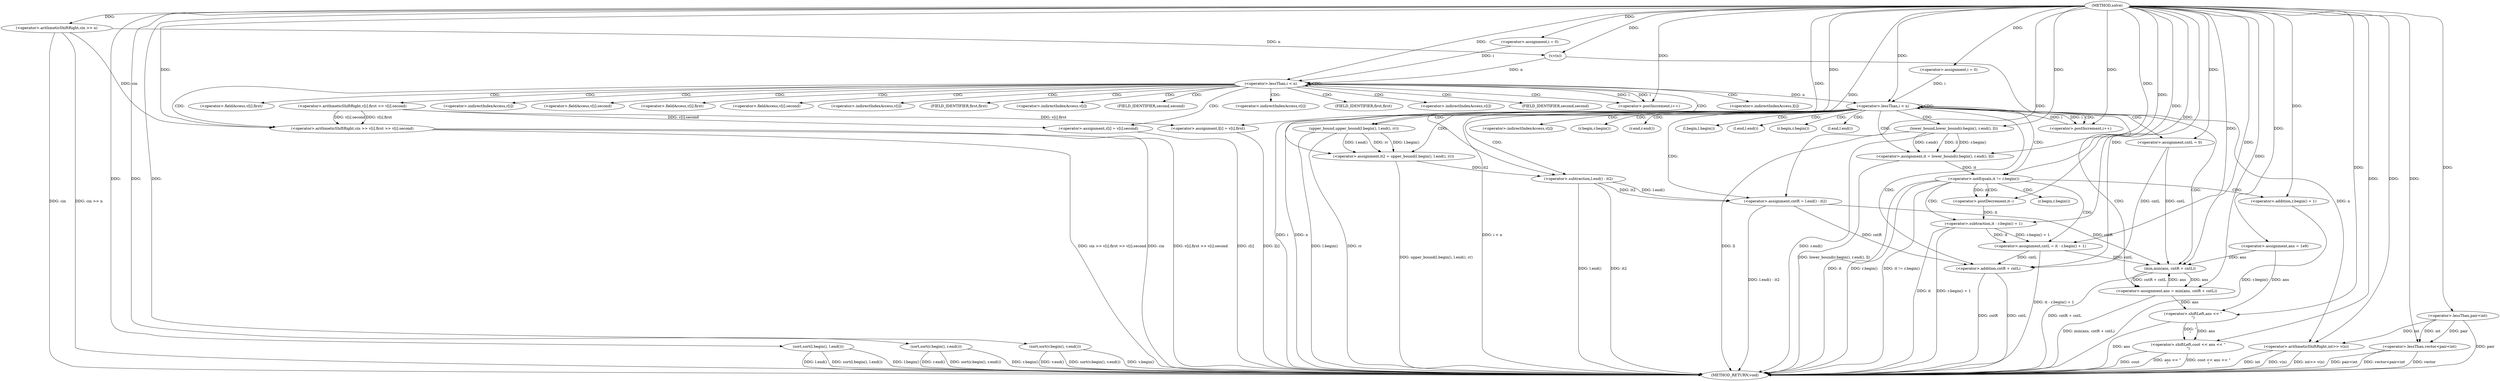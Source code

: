 digraph "solve" {  
"1000102" [label = "(METHOD,solve)" ]
"1000239" [label = "(METHOD_RETURN,void)" ]
"1000105" [label = "(<operator>.arithmeticShiftRight,cin >> n)" ]
"1000162" [label = "(sort,sort(l.begin(), l.end()))" ]
"1000165" [label = "(sort,sort(r.begin(), r.end()))" ]
"1000168" [label = "(sort,sort(v.begin(), v.end()))" ]
"1000172" [label = "(<operator>.assignment,ans = 1e9)" ]
"1000234" [label = "(<operator>.shiftLeft,cout << ans << \"\n\")" ]
"1000109" [label = "(<operator>.lessThan,vector<pair<int)" ]
"1000114" [label = "(<operator>.arithmeticShiftRight,int>> v(n))" ]
"1000122" [label = "(<operator>.assignment,i = 0)" ]
"1000125" [label = "(<operator>.lessThan,i < n)" ]
"1000128" [label = "(<operator>.postIncrement,i++)" ]
"1000177" [label = "(<operator>.assignment,i = 0)" ]
"1000180" [label = "(<operator>.lessThan,i < n)" ]
"1000183" [label = "(<operator>.postIncrement,i++)" ]
"1000131" [label = "(<operator>.arithmeticShiftRight,cin >> v[i].first >> v[i].second)" ]
"1000144" [label = "(<operator>.assignment,l[i] = v[i].first)" ]
"1000153" [label = "(<operator>.assignment,r[i] = v[i].second)" ]
"1000190" [label = "(<operator>.assignment,it = lower_bound(r.begin(), r.end(), ll))" ]
"1000197" [label = "(<operator>.assignment,it2 = upper_bound(l.begin(), l.end(), rr))" ]
"1000204" [label = "(<operator>.assignment,cntL = 0)" ]
"1000222" [label = "(<operator>.assignment,cntR = l.end() - it2)" ]
"1000227" [label = "(<operator>.assignment,ans = min(ans, cntR + cntL))" ]
"1000236" [label = "(<operator>.shiftLeft,ans << \"\n\")" ]
"1000111" [label = "(<operator>.lessThan,pair<int)" ]
"1000116" [label = "(v,v(n))" ]
"1000208" [label = "(<operator>.notEquals,it != r.begin())" ]
"1000133" [label = "(<operator>.arithmeticShiftRight,v[i].first >> v[i].second)" ]
"1000192" [label = "(lower_bound,lower_bound(r.begin(), r.end(), ll))" ]
"1000199" [label = "(upper_bound,upper_bound(l.begin(), l.end(), rr))" ]
"1000212" [label = "(<operator>.postDecrement,it--)" ]
"1000214" [label = "(<operator>.assignment,cntL = it - r.begin() + 1)" ]
"1000224" [label = "(<operator>.subtraction,l.end() - it2)" ]
"1000229" [label = "(min,min(ans, cntR + cntL))" ]
"1000231" [label = "(<operator>.addition,cntR + cntL)" ]
"1000216" [label = "(<operator>.subtraction,it - r.begin() + 1)" ]
"1000218" [label = "(<operator>.addition,r.begin() + 1)" ]
"1000186" [label = "(<operator>.indirectIndexAccess,v[i])" ]
"1000145" [label = "(<operator>.indirectIndexAccess,l[i])" ]
"1000148" [label = "(<operator>.fieldAccess,v[i].first)" ]
"1000154" [label = "(<operator>.indirectIndexAccess,r[i])" ]
"1000157" [label = "(<operator>.fieldAccess,v[i].second)" ]
"1000134" [label = "(<operator>.fieldAccess,v[i].first)" ]
"1000139" [label = "(<operator>.fieldAccess,v[i].second)" ]
"1000149" [label = "(<operator>.indirectIndexAccess,v[i])" ]
"1000152" [label = "(FIELD_IDENTIFIER,first,first)" ]
"1000158" [label = "(<operator>.indirectIndexAccess,v[i])" ]
"1000161" [label = "(FIELD_IDENTIFIER,second,second)" ]
"1000193" [label = "(r.begin,r.begin())" ]
"1000194" [label = "(r.end,r.end())" ]
"1000200" [label = "(l.begin,l.begin())" ]
"1000201" [label = "(l.end,l.end())" ]
"1000210" [label = "(r.begin,r.begin())" ]
"1000225" [label = "(l.end,l.end())" ]
"1000135" [label = "(<operator>.indirectIndexAccess,v[i])" ]
"1000138" [label = "(FIELD_IDENTIFIER,first,first)" ]
"1000140" [label = "(<operator>.indirectIndexAccess,v[i])" ]
"1000143" [label = "(FIELD_IDENTIFIER,second,second)" ]
"1000219" [label = "(r.begin,r.begin())" ]
  "1000105" -> "1000239"  [ label = "DDG: cin"] 
  "1000105" -> "1000239"  [ label = "DDG: cin >> n"] 
  "1000109" -> "1000239"  [ label = "DDG: pair<int"] 
  "1000109" -> "1000239"  [ label = "DDG: vector<pair<int"] 
  "1000114" -> "1000239"  [ label = "DDG: int"] 
  "1000114" -> "1000239"  [ label = "DDG: v(n)"] 
  "1000114" -> "1000239"  [ label = "DDG: int>> v(n)"] 
  "1000162" -> "1000239"  [ label = "DDG: l.begin()"] 
  "1000162" -> "1000239"  [ label = "DDG: l.end()"] 
  "1000162" -> "1000239"  [ label = "DDG: sort(l.begin(), l.end())"] 
  "1000165" -> "1000239"  [ label = "DDG: r.begin()"] 
  "1000165" -> "1000239"  [ label = "DDG: r.end()"] 
  "1000165" -> "1000239"  [ label = "DDG: sort(r.begin(), r.end())"] 
  "1000168" -> "1000239"  [ label = "DDG: v.begin()"] 
  "1000168" -> "1000239"  [ label = "DDG: v.end()"] 
  "1000168" -> "1000239"  [ label = "DDG: sort(v.begin(), v.end())"] 
  "1000180" -> "1000239"  [ label = "DDG: i"] 
  "1000180" -> "1000239"  [ label = "DDG: n"] 
  "1000180" -> "1000239"  [ label = "DDG: i < n"] 
  "1000236" -> "1000239"  [ label = "DDG: ans"] 
  "1000234" -> "1000239"  [ label = "DDG: ans << \"\n\""] 
  "1000234" -> "1000239"  [ label = "DDG: cout << ans << \"\n\""] 
  "1000192" -> "1000239"  [ label = "DDG: r.end()"] 
  "1000190" -> "1000239"  [ label = "DDG: lower_bound(r.begin(), r.end(), ll)"] 
  "1000199" -> "1000239"  [ label = "DDG: l.begin()"] 
  "1000197" -> "1000239"  [ label = "DDG: upper_bound(l.begin(), l.end(), rr)"] 
  "1000208" -> "1000239"  [ label = "DDG: it"] 
  "1000208" -> "1000239"  [ label = "DDG: r.begin()"] 
  "1000208" -> "1000239"  [ label = "DDG: it != r.begin()"] 
  "1000216" -> "1000239"  [ label = "DDG: it"] 
  "1000218" -> "1000239"  [ label = "DDG: r.begin()"] 
  "1000216" -> "1000239"  [ label = "DDG: r.begin() + 1"] 
  "1000214" -> "1000239"  [ label = "DDG: it - r.begin() + 1"] 
  "1000224" -> "1000239"  [ label = "DDG: l.end()"] 
  "1000224" -> "1000239"  [ label = "DDG: it2"] 
  "1000222" -> "1000239"  [ label = "DDG: l.end() - it2"] 
  "1000231" -> "1000239"  [ label = "DDG: cntR"] 
  "1000231" -> "1000239"  [ label = "DDG: cntL"] 
  "1000229" -> "1000239"  [ label = "DDG: cntR + cntL"] 
  "1000227" -> "1000239"  [ label = "DDG: min(ans, cntR + cntL)"] 
  "1000131" -> "1000239"  [ label = "DDG: cin"] 
  "1000131" -> "1000239"  [ label = "DDG: v[i].first >> v[i].second"] 
  "1000131" -> "1000239"  [ label = "DDG: cin >> v[i].first >> v[i].second"] 
  "1000144" -> "1000239"  [ label = "DDG: l[i]"] 
  "1000153" -> "1000239"  [ label = "DDG: r[i]"] 
  "1000192" -> "1000239"  [ label = "DDG: ll"] 
  "1000111" -> "1000239"  [ label = "DDG: pair"] 
  "1000234" -> "1000239"  [ label = "DDG: cout"] 
  "1000109" -> "1000239"  [ label = "DDG: vector"] 
  "1000199" -> "1000239"  [ label = "DDG: rr"] 
  "1000102" -> "1000172"  [ label = "DDG: "] 
  "1000102" -> "1000105"  [ label = "DDG: "] 
  "1000102" -> "1000122"  [ label = "DDG: "] 
  "1000102" -> "1000162"  [ label = "DDG: "] 
  "1000102" -> "1000165"  [ label = "DDG: "] 
  "1000102" -> "1000168"  [ label = "DDG: "] 
  "1000102" -> "1000177"  [ label = "DDG: "] 
  "1000102" -> "1000234"  [ label = "DDG: "] 
  "1000236" -> "1000234"  [ label = "DDG: \"\n\""] 
  "1000236" -> "1000234"  [ label = "DDG: ans"] 
  "1000102" -> "1000109"  [ label = "DDG: "] 
  "1000111" -> "1000109"  [ label = "DDG: pair"] 
  "1000111" -> "1000109"  [ label = "DDG: int"] 
  "1000111" -> "1000114"  [ label = "DDG: int"] 
  "1000102" -> "1000114"  [ label = "DDG: "] 
  "1000116" -> "1000114"  [ label = "DDG: n"] 
  "1000122" -> "1000125"  [ label = "DDG: i"] 
  "1000128" -> "1000125"  [ label = "DDG: i"] 
  "1000102" -> "1000125"  [ label = "DDG: "] 
  "1000116" -> "1000125"  [ label = "DDG: n"] 
  "1000125" -> "1000128"  [ label = "DDG: i"] 
  "1000102" -> "1000128"  [ label = "DDG: "] 
  "1000133" -> "1000144"  [ label = "DDG: v[i].first"] 
  "1000133" -> "1000153"  [ label = "DDG: v[i].second"] 
  "1000177" -> "1000180"  [ label = "DDG: i"] 
  "1000183" -> "1000180"  [ label = "DDG: i"] 
  "1000102" -> "1000180"  [ label = "DDG: "] 
  "1000125" -> "1000180"  [ label = "DDG: n"] 
  "1000180" -> "1000183"  [ label = "DDG: i"] 
  "1000102" -> "1000183"  [ label = "DDG: "] 
  "1000192" -> "1000190"  [ label = "DDG: ll"] 
  "1000192" -> "1000190"  [ label = "DDG: r.begin()"] 
  "1000192" -> "1000190"  [ label = "DDG: r.end()"] 
  "1000199" -> "1000197"  [ label = "DDG: l.end()"] 
  "1000199" -> "1000197"  [ label = "DDG: rr"] 
  "1000199" -> "1000197"  [ label = "DDG: l.begin()"] 
  "1000102" -> "1000204"  [ label = "DDG: "] 
  "1000224" -> "1000222"  [ label = "DDG: it2"] 
  "1000224" -> "1000222"  [ label = "DDG: l.end()"] 
  "1000229" -> "1000227"  [ label = "DDG: cntR + cntL"] 
  "1000229" -> "1000227"  [ label = "DDG: ans"] 
  "1000172" -> "1000236"  [ label = "DDG: ans"] 
  "1000227" -> "1000236"  [ label = "DDG: ans"] 
  "1000102" -> "1000236"  [ label = "DDG: "] 
  "1000102" -> "1000111"  [ label = "DDG: "] 
  "1000105" -> "1000116"  [ label = "DDG: n"] 
  "1000102" -> "1000116"  [ label = "DDG: "] 
  "1000105" -> "1000131"  [ label = "DDG: cin"] 
  "1000102" -> "1000131"  [ label = "DDG: "] 
  "1000133" -> "1000131"  [ label = "DDG: v[i].second"] 
  "1000133" -> "1000131"  [ label = "DDG: v[i].first"] 
  "1000102" -> "1000190"  [ label = "DDG: "] 
  "1000102" -> "1000197"  [ label = "DDG: "] 
  "1000102" -> "1000222"  [ label = "DDG: "] 
  "1000102" -> "1000227"  [ label = "DDG: "] 
  "1000102" -> "1000192"  [ label = "DDG: "] 
  "1000102" -> "1000199"  [ label = "DDG: "] 
  "1000190" -> "1000208"  [ label = "DDG: it"] 
  "1000102" -> "1000208"  [ label = "DDG: "] 
  "1000216" -> "1000214"  [ label = "DDG: r.begin() + 1"] 
  "1000216" -> "1000214"  [ label = "DDG: it"] 
  "1000102" -> "1000224"  [ label = "DDG: "] 
  "1000197" -> "1000224"  [ label = "DDG: it2"] 
  "1000172" -> "1000229"  [ label = "DDG: ans"] 
  "1000227" -> "1000229"  [ label = "DDG: ans"] 
  "1000102" -> "1000229"  [ label = "DDG: "] 
  "1000204" -> "1000229"  [ label = "DDG: cntL"] 
  "1000214" -> "1000229"  [ label = "DDG: cntL"] 
  "1000222" -> "1000229"  [ label = "DDG: cntR"] 
  "1000208" -> "1000212"  [ label = "DDG: it"] 
  "1000102" -> "1000212"  [ label = "DDG: "] 
  "1000102" -> "1000214"  [ label = "DDG: "] 
  "1000222" -> "1000231"  [ label = "DDG: cntR"] 
  "1000102" -> "1000231"  [ label = "DDG: "] 
  "1000204" -> "1000231"  [ label = "DDG: cntL"] 
  "1000214" -> "1000231"  [ label = "DDG: cntL"] 
  "1000212" -> "1000216"  [ label = "DDG: it"] 
  "1000102" -> "1000216"  [ label = "DDG: "] 
  "1000102" -> "1000218"  [ label = "DDG: "] 
  "1000125" -> "1000125"  [ label = "CDG: "] 
  "1000125" -> "1000153"  [ label = "CDG: "] 
  "1000125" -> "1000128"  [ label = "CDG: "] 
  "1000125" -> "1000161"  [ label = "CDG: "] 
  "1000125" -> "1000152"  [ label = "CDG: "] 
  "1000125" -> "1000139"  [ label = "CDG: "] 
  "1000125" -> "1000135"  [ label = "CDG: "] 
  "1000125" -> "1000148"  [ label = "CDG: "] 
  "1000125" -> "1000133"  [ label = "CDG: "] 
  "1000125" -> "1000144"  [ label = "CDG: "] 
  "1000125" -> "1000157"  [ label = "CDG: "] 
  "1000125" -> "1000149"  [ label = "CDG: "] 
  "1000125" -> "1000131"  [ label = "CDG: "] 
  "1000125" -> "1000143"  [ label = "CDG: "] 
  "1000125" -> "1000158"  [ label = "CDG: "] 
  "1000125" -> "1000154"  [ label = "CDG: "] 
  "1000125" -> "1000145"  [ label = "CDG: "] 
  "1000125" -> "1000140"  [ label = "CDG: "] 
  "1000125" -> "1000138"  [ label = "CDG: "] 
  "1000125" -> "1000134"  [ label = "CDG: "] 
  "1000180" -> "1000200"  [ label = "CDG: "] 
  "1000180" -> "1000208"  [ label = "CDG: "] 
  "1000180" -> "1000199"  [ label = "CDG: "] 
  "1000180" -> "1000197"  [ label = "CDG: "] 
  "1000180" -> "1000227"  [ label = "CDG: "] 
  "1000180" -> "1000229"  [ label = "CDG: "] 
  "1000180" -> "1000186"  [ label = "CDG: "] 
  "1000180" -> "1000180"  [ label = "CDG: "] 
  "1000180" -> "1000183"  [ label = "CDG: "] 
  "1000180" -> "1000204"  [ label = "CDG: "] 
  "1000180" -> "1000210"  [ label = "CDG: "] 
  "1000180" -> "1000225"  [ label = "CDG: "] 
  "1000180" -> "1000222"  [ label = "CDG: "] 
  "1000180" -> "1000190"  [ label = "CDG: "] 
  "1000180" -> "1000201"  [ label = "CDG: "] 
  "1000180" -> "1000231"  [ label = "CDG: "] 
  "1000180" -> "1000193"  [ label = "CDG: "] 
  "1000180" -> "1000224"  [ label = "CDG: "] 
  "1000180" -> "1000194"  [ label = "CDG: "] 
  "1000180" -> "1000192"  [ label = "CDG: "] 
  "1000208" -> "1000216"  [ label = "CDG: "] 
  "1000208" -> "1000212"  [ label = "CDG: "] 
  "1000208" -> "1000219"  [ label = "CDG: "] 
  "1000208" -> "1000214"  [ label = "CDG: "] 
  "1000208" -> "1000218"  [ label = "CDG: "] 
}
